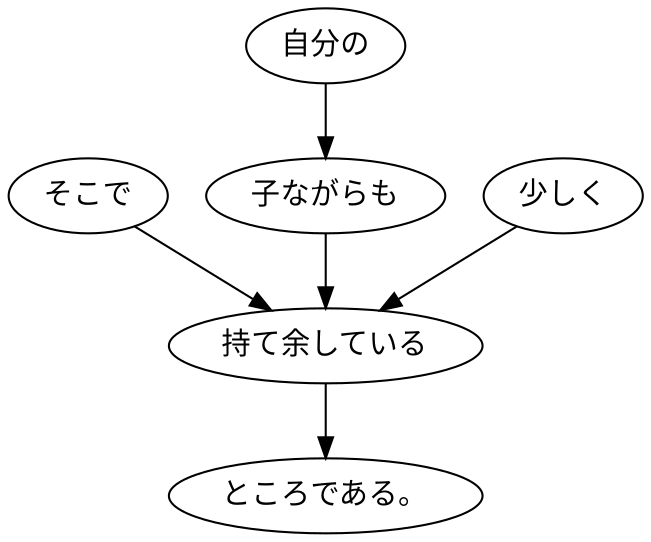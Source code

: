 digraph graph6607 {
	node0 [label="そこで"];
	node1 [label="自分の"];
	node2 [label="子ながらも"];
	node3 [label="少しく"];
	node4 [label="持て余している"];
	node5 [label="ところである。"];
	node0 -> node4;
	node1 -> node2;
	node2 -> node4;
	node3 -> node4;
	node4 -> node5;
}
